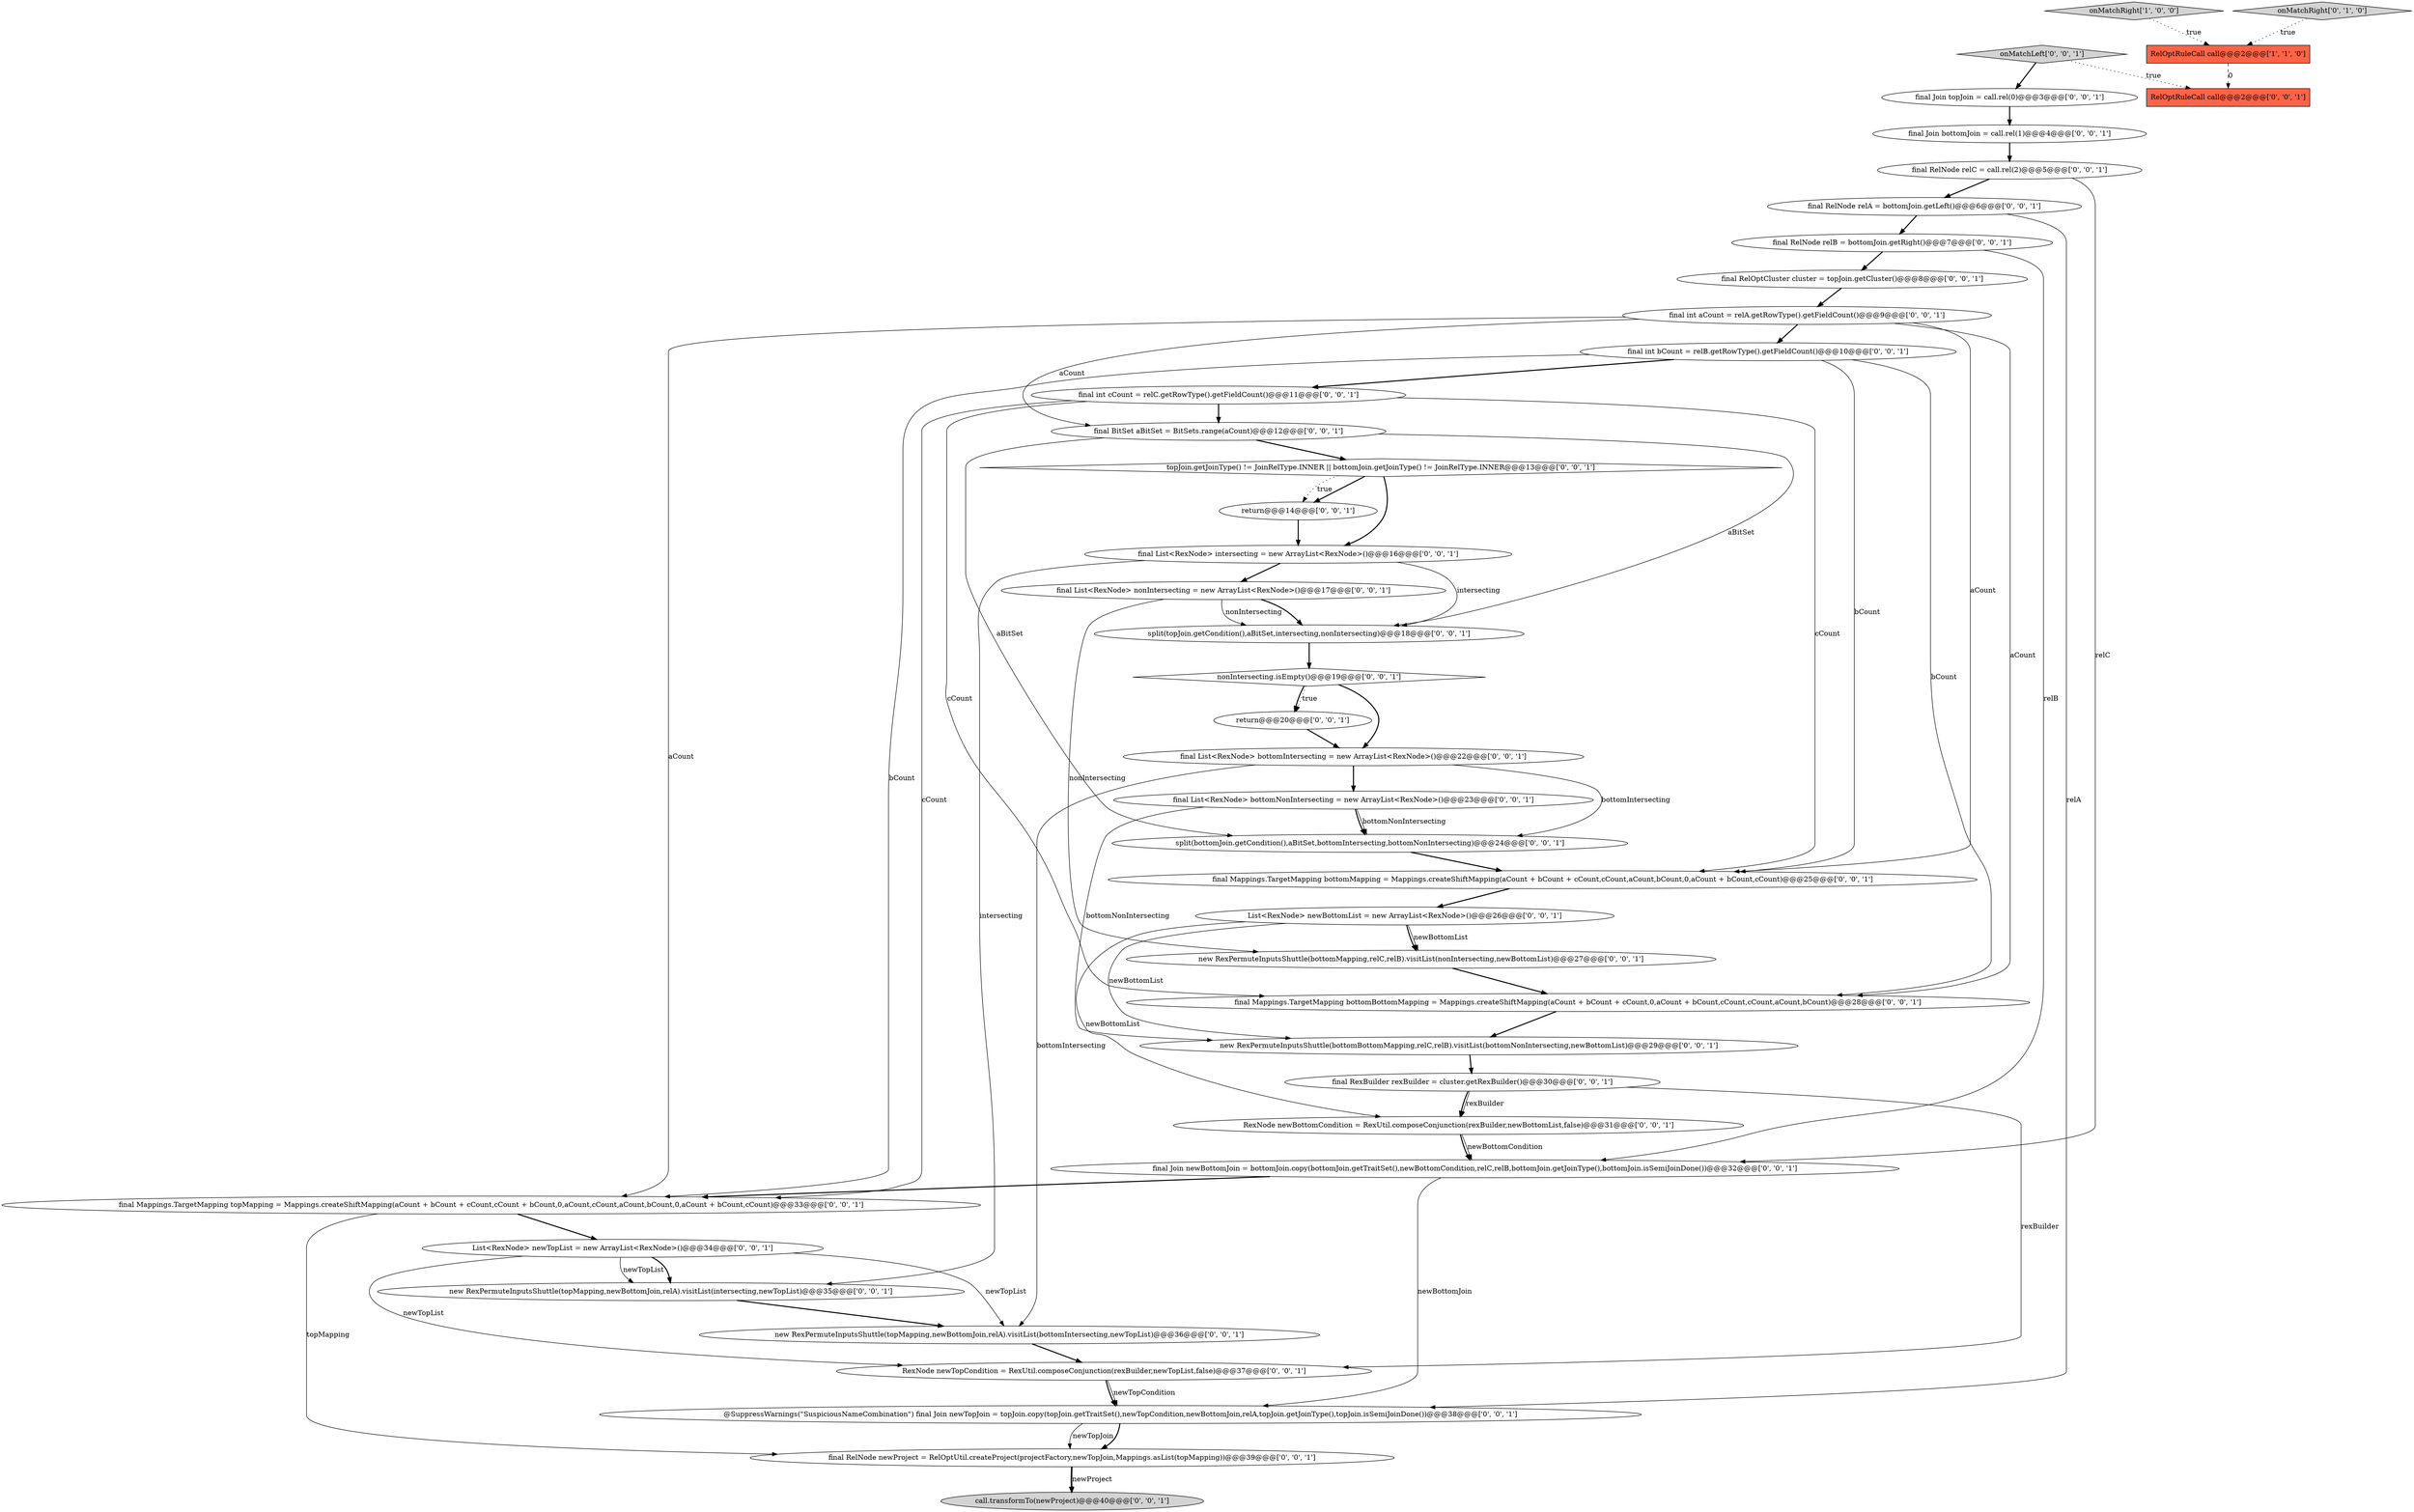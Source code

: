 digraph {
3 [style = filled, label = "topJoin.getJoinType() != JoinRelType.INNER || bottomJoin.getJoinType() != JoinRelType.INNER@@@13@@@['0', '0', '1']", fillcolor = white, shape = diamond image = "AAA0AAABBB3BBB"];
1 [style = filled, label = "onMatchRight['1', '0', '0']", fillcolor = lightgray, shape = diamond image = "AAA0AAABBB1BBB"];
7 [style = filled, label = "final List<RexNode> intersecting = new ArrayList<RexNode>()@@@16@@@['0', '0', '1']", fillcolor = white, shape = ellipse image = "AAA0AAABBB3BBB"];
31 [style = filled, label = "final Join topJoin = call.rel(0)@@@3@@@['0', '0', '1']", fillcolor = white, shape = ellipse image = "AAA0AAABBB3BBB"];
16 [style = filled, label = "onMatchLeft['0', '0', '1']", fillcolor = lightgray, shape = diamond image = "AAA0AAABBB3BBB"];
29 [style = filled, label = "final RelNode relA = bottomJoin.getLeft()@@@6@@@['0', '0', '1']", fillcolor = white, shape = ellipse image = "AAA0AAABBB3BBB"];
33 [style = filled, label = "final BitSet aBitSet = BitSets.range(aCount)@@@12@@@['0', '0', '1']", fillcolor = white, shape = ellipse image = "AAA0AAABBB3BBB"];
14 [style = filled, label = "final List<RexNode> bottomIntersecting = new ArrayList<RexNode>()@@@22@@@['0', '0', '1']", fillcolor = white, shape = ellipse image = "AAA0AAABBB3BBB"];
8 [style = filled, label = "final RelOptCluster cluster = topJoin.getCluster()@@@8@@@['0', '0', '1']", fillcolor = white, shape = ellipse image = "AAA0AAABBB3BBB"];
26 [style = filled, label = "final RelNode relC = call.rel(2)@@@5@@@['0', '0', '1']", fillcolor = white, shape = ellipse image = "AAA0AAABBB3BBB"];
11 [style = filled, label = "split(bottomJoin.getCondition(),aBitSet,bottomIntersecting,bottomNonIntersecting)@@@24@@@['0', '0', '1']", fillcolor = white, shape = ellipse image = "AAA0AAABBB3BBB"];
36 [style = filled, label = "split(topJoin.getCondition(),aBitSet,intersecting,nonIntersecting)@@@18@@@['0', '0', '1']", fillcolor = white, shape = ellipse image = "AAA0AAABBB3BBB"];
4 [style = filled, label = "final RelNode newProject = RelOptUtil.createProject(projectFactory,newTopJoin,Mappings.asList(topMapping))@@@39@@@['0', '0', '1']", fillcolor = white, shape = ellipse image = "AAA0AAABBB3BBB"];
12 [style = filled, label = "RelOptRuleCall call@@@2@@@['0', '0', '1']", fillcolor = tomato, shape = box image = "AAA0AAABBB3BBB"];
17 [style = filled, label = "return@@@20@@@['0', '0', '1']", fillcolor = white, shape = ellipse image = "AAA0AAABBB3BBB"];
40 [style = filled, label = "final int bCount = relB.getRowType().getFieldCount()@@@10@@@['0', '0', '1']", fillcolor = white, shape = ellipse image = "AAA0AAABBB3BBB"];
15 [style = filled, label = "final RelNode relB = bottomJoin.getRight()@@@7@@@['0', '0', '1']", fillcolor = white, shape = ellipse image = "AAA0AAABBB3BBB"];
22 [style = filled, label = "new RexPermuteInputsShuttle(bottomBottomMapping,relC,relB).visitList(bottomNonIntersecting,newBottomList)@@@29@@@['0', '0', '1']", fillcolor = white, shape = ellipse image = "AAA0AAABBB3BBB"];
2 [style = filled, label = "onMatchRight['0', '1', '0']", fillcolor = lightgray, shape = diamond image = "AAA0AAABBB2BBB"];
21 [style = filled, label = "List<RexNode> newBottomList = new ArrayList<RexNode>()@@@26@@@['0', '0', '1']", fillcolor = white, shape = ellipse image = "AAA0AAABBB3BBB"];
24 [style = filled, label = "final Mappings.TargetMapping topMapping = Mappings.createShiftMapping(aCount + bCount + cCount,cCount + bCount,0,aCount,cCount,aCount,bCount,0,aCount + bCount,cCount)@@@33@@@['0', '0', '1']", fillcolor = white, shape = ellipse image = "AAA0AAABBB3BBB"];
6 [style = filled, label = "new RexPermuteInputsShuttle(topMapping,newBottomJoin,relA).visitList(bottomIntersecting,newTopList)@@@36@@@['0', '0', '1']", fillcolor = white, shape = ellipse image = "AAA0AAABBB3BBB"];
13 [style = filled, label = "nonIntersecting.isEmpty()@@@19@@@['0', '0', '1']", fillcolor = white, shape = diamond image = "AAA0AAABBB3BBB"];
28 [style = filled, label = "new RexPermuteInputsShuttle(topMapping,newBottomJoin,relA).visitList(intersecting,newTopList)@@@35@@@['0', '0', '1']", fillcolor = white, shape = ellipse image = "AAA0AAABBB3BBB"];
18 [style = filled, label = "RexNode newTopCondition = RexUtil.composeConjunction(rexBuilder,newTopList,false)@@@37@@@['0', '0', '1']", fillcolor = white, shape = ellipse image = "AAA0AAABBB3BBB"];
0 [style = filled, label = "RelOptRuleCall call@@@2@@@['1', '1', '0']", fillcolor = tomato, shape = box image = "AAA0AAABBB1BBB"];
27 [style = filled, label = "return@@@14@@@['0', '0', '1']", fillcolor = white, shape = ellipse image = "AAA0AAABBB3BBB"];
37 [style = filled, label = "new RexPermuteInputsShuttle(bottomMapping,relC,relB).visitList(nonIntersecting,newBottomList)@@@27@@@['0', '0', '1']", fillcolor = white, shape = ellipse image = "AAA0AAABBB3BBB"];
30 [style = filled, label = "final RexBuilder rexBuilder = cluster.getRexBuilder()@@@30@@@['0', '0', '1']", fillcolor = white, shape = ellipse image = "AAA0AAABBB3BBB"];
32 [style = filled, label = "final List<RexNode> nonIntersecting = new ArrayList<RexNode>()@@@17@@@['0', '0', '1']", fillcolor = white, shape = ellipse image = "AAA0AAABBB3BBB"];
19 [style = filled, label = "final int cCount = relC.getRowType().getFieldCount()@@@11@@@['0', '0', '1']", fillcolor = white, shape = ellipse image = "AAA0AAABBB3BBB"];
23 [style = filled, label = "final Mappings.TargetMapping bottomMapping = Mappings.createShiftMapping(aCount + bCount + cCount,cCount,aCount,bCount,0,aCount + bCount,cCount)@@@25@@@['0', '0', '1']", fillcolor = white, shape = ellipse image = "AAA0AAABBB3BBB"];
20 [style = filled, label = "final List<RexNode> bottomNonIntersecting = new ArrayList<RexNode>()@@@23@@@['0', '0', '1']", fillcolor = white, shape = ellipse image = "AAA0AAABBB3BBB"];
35 [style = filled, label = "final Join newBottomJoin = bottomJoin.copy(bottomJoin.getTraitSet(),newBottomCondition,relC,relB,bottomJoin.getJoinType(),bottomJoin.isSemiJoinDone())@@@32@@@['0', '0', '1']", fillcolor = white, shape = ellipse image = "AAA0AAABBB3BBB"];
39 [style = filled, label = "final int aCount = relA.getRowType().getFieldCount()@@@9@@@['0', '0', '1']", fillcolor = white, shape = ellipse image = "AAA0AAABBB3BBB"];
34 [style = filled, label = "final Join bottomJoin = call.rel(1)@@@4@@@['0', '0', '1']", fillcolor = white, shape = ellipse image = "AAA0AAABBB3BBB"];
25 [style = filled, label = "call.transformTo(newProject)@@@40@@@['0', '0', '1']", fillcolor = lightgray, shape = ellipse image = "AAA0AAABBB3BBB"];
10 [style = filled, label = "final Mappings.TargetMapping bottomBottomMapping = Mappings.createShiftMapping(aCount + bCount + cCount,0,aCount + bCount,cCount,cCount,aCount,bCount)@@@28@@@['0', '0', '1']", fillcolor = white, shape = ellipse image = "AAA0AAABBB3BBB"];
38 [style = filled, label = "RexNode newBottomCondition = RexUtil.composeConjunction(rexBuilder,newBottomList,false)@@@31@@@['0', '0', '1']", fillcolor = white, shape = ellipse image = "AAA0AAABBB3BBB"];
5 [style = filled, label = "@SuppressWarnings(\"SuspiciousNameCombination\") final Join newTopJoin = topJoin.copy(topJoin.getTraitSet(),newTopCondition,newBottomJoin,relA,topJoin.getJoinType(),topJoin.isSemiJoinDone())@@@38@@@['0', '0', '1']", fillcolor = white, shape = ellipse image = "AAA0AAABBB3BBB"];
9 [style = filled, label = "List<RexNode> newTopList = new ArrayList<RexNode>()@@@34@@@['0', '0', '1']", fillcolor = white, shape = ellipse image = "AAA0AAABBB3BBB"];
19->33 [style = bold, label=""];
10->22 [style = bold, label=""];
13->17 [style = dotted, label="true"];
29->15 [style = bold, label=""];
7->32 [style = bold, label=""];
30->38 [style = bold, label=""];
28->6 [style = bold, label=""];
26->35 [style = solid, label="relC"];
2->0 [style = dotted, label="true"];
16->12 [style = dotted, label="true"];
7->28 [style = solid, label="intersecting"];
33->3 [style = bold, label=""];
20->22 [style = solid, label="bottomNonIntersecting"];
4->25 [style = bold, label=""];
30->18 [style = solid, label="rexBuilder"];
9->28 [style = solid, label="newTopList"];
32->36 [style = solid, label="nonIntersecting"];
9->6 [style = solid, label="newTopList"];
37->10 [style = bold, label=""];
39->10 [style = solid, label="aCount"];
39->24 [style = solid, label="aCount"];
6->18 [style = bold, label=""];
26->29 [style = bold, label=""];
14->6 [style = solid, label="bottomIntersecting"];
20->11 [style = solid, label="bottomNonIntersecting"];
40->19 [style = bold, label=""];
19->10 [style = solid, label="cCount"];
38->35 [style = solid, label="newBottomCondition"];
19->23 [style = solid, label="cCount"];
0->12 [style = dashed, label="0"];
7->36 [style = solid, label="intersecting"];
4->25 [style = solid, label="newProject"];
18->5 [style = solid, label="newTopCondition"];
22->30 [style = bold, label=""];
33->11 [style = solid, label="aBitSet"];
31->34 [style = bold, label=""];
35->24 [style = bold, label=""];
3->27 [style = bold, label=""];
21->37 [style = solid, label="newBottomList"];
33->36 [style = solid, label="aBitSet"];
24->4 [style = solid, label="topMapping"];
3->27 [style = dotted, label="true"];
9->28 [style = bold, label=""];
40->10 [style = solid, label="bCount"];
30->38 [style = solid, label="rexBuilder"];
13->17 [style = bold, label=""];
9->18 [style = solid, label="newTopList"];
21->37 [style = bold, label=""];
36->13 [style = bold, label=""];
5->4 [style = solid, label="newTopJoin"];
40->24 [style = solid, label="bCount"];
23->21 [style = bold, label=""];
34->26 [style = bold, label=""];
3->7 [style = bold, label=""];
17->14 [style = bold, label=""];
32->37 [style = solid, label="nonIntersecting"];
39->40 [style = bold, label=""];
18->5 [style = bold, label=""];
16->31 [style = bold, label=""];
35->5 [style = solid, label="newBottomJoin"];
27->7 [style = bold, label=""];
5->4 [style = bold, label=""];
39->23 [style = solid, label="aCount"];
14->11 [style = solid, label="bottomIntersecting"];
29->5 [style = solid, label="relA"];
32->36 [style = bold, label=""];
39->33 [style = solid, label="aCount"];
19->24 [style = solid, label="cCount"];
1->0 [style = dotted, label="true"];
15->35 [style = solid, label="relB"];
21->38 [style = solid, label="newBottomList"];
21->22 [style = solid, label="newBottomList"];
8->39 [style = bold, label=""];
38->35 [style = bold, label=""];
11->23 [style = bold, label=""];
13->14 [style = bold, label=""];
15->8 [style = bold, label=""];
40->23 [style = solid, label="bCount"];
24->9 [style = bold, label=""];
14->20 [style = bold, label=""];
20->11 [style = bold, label=""];
}
